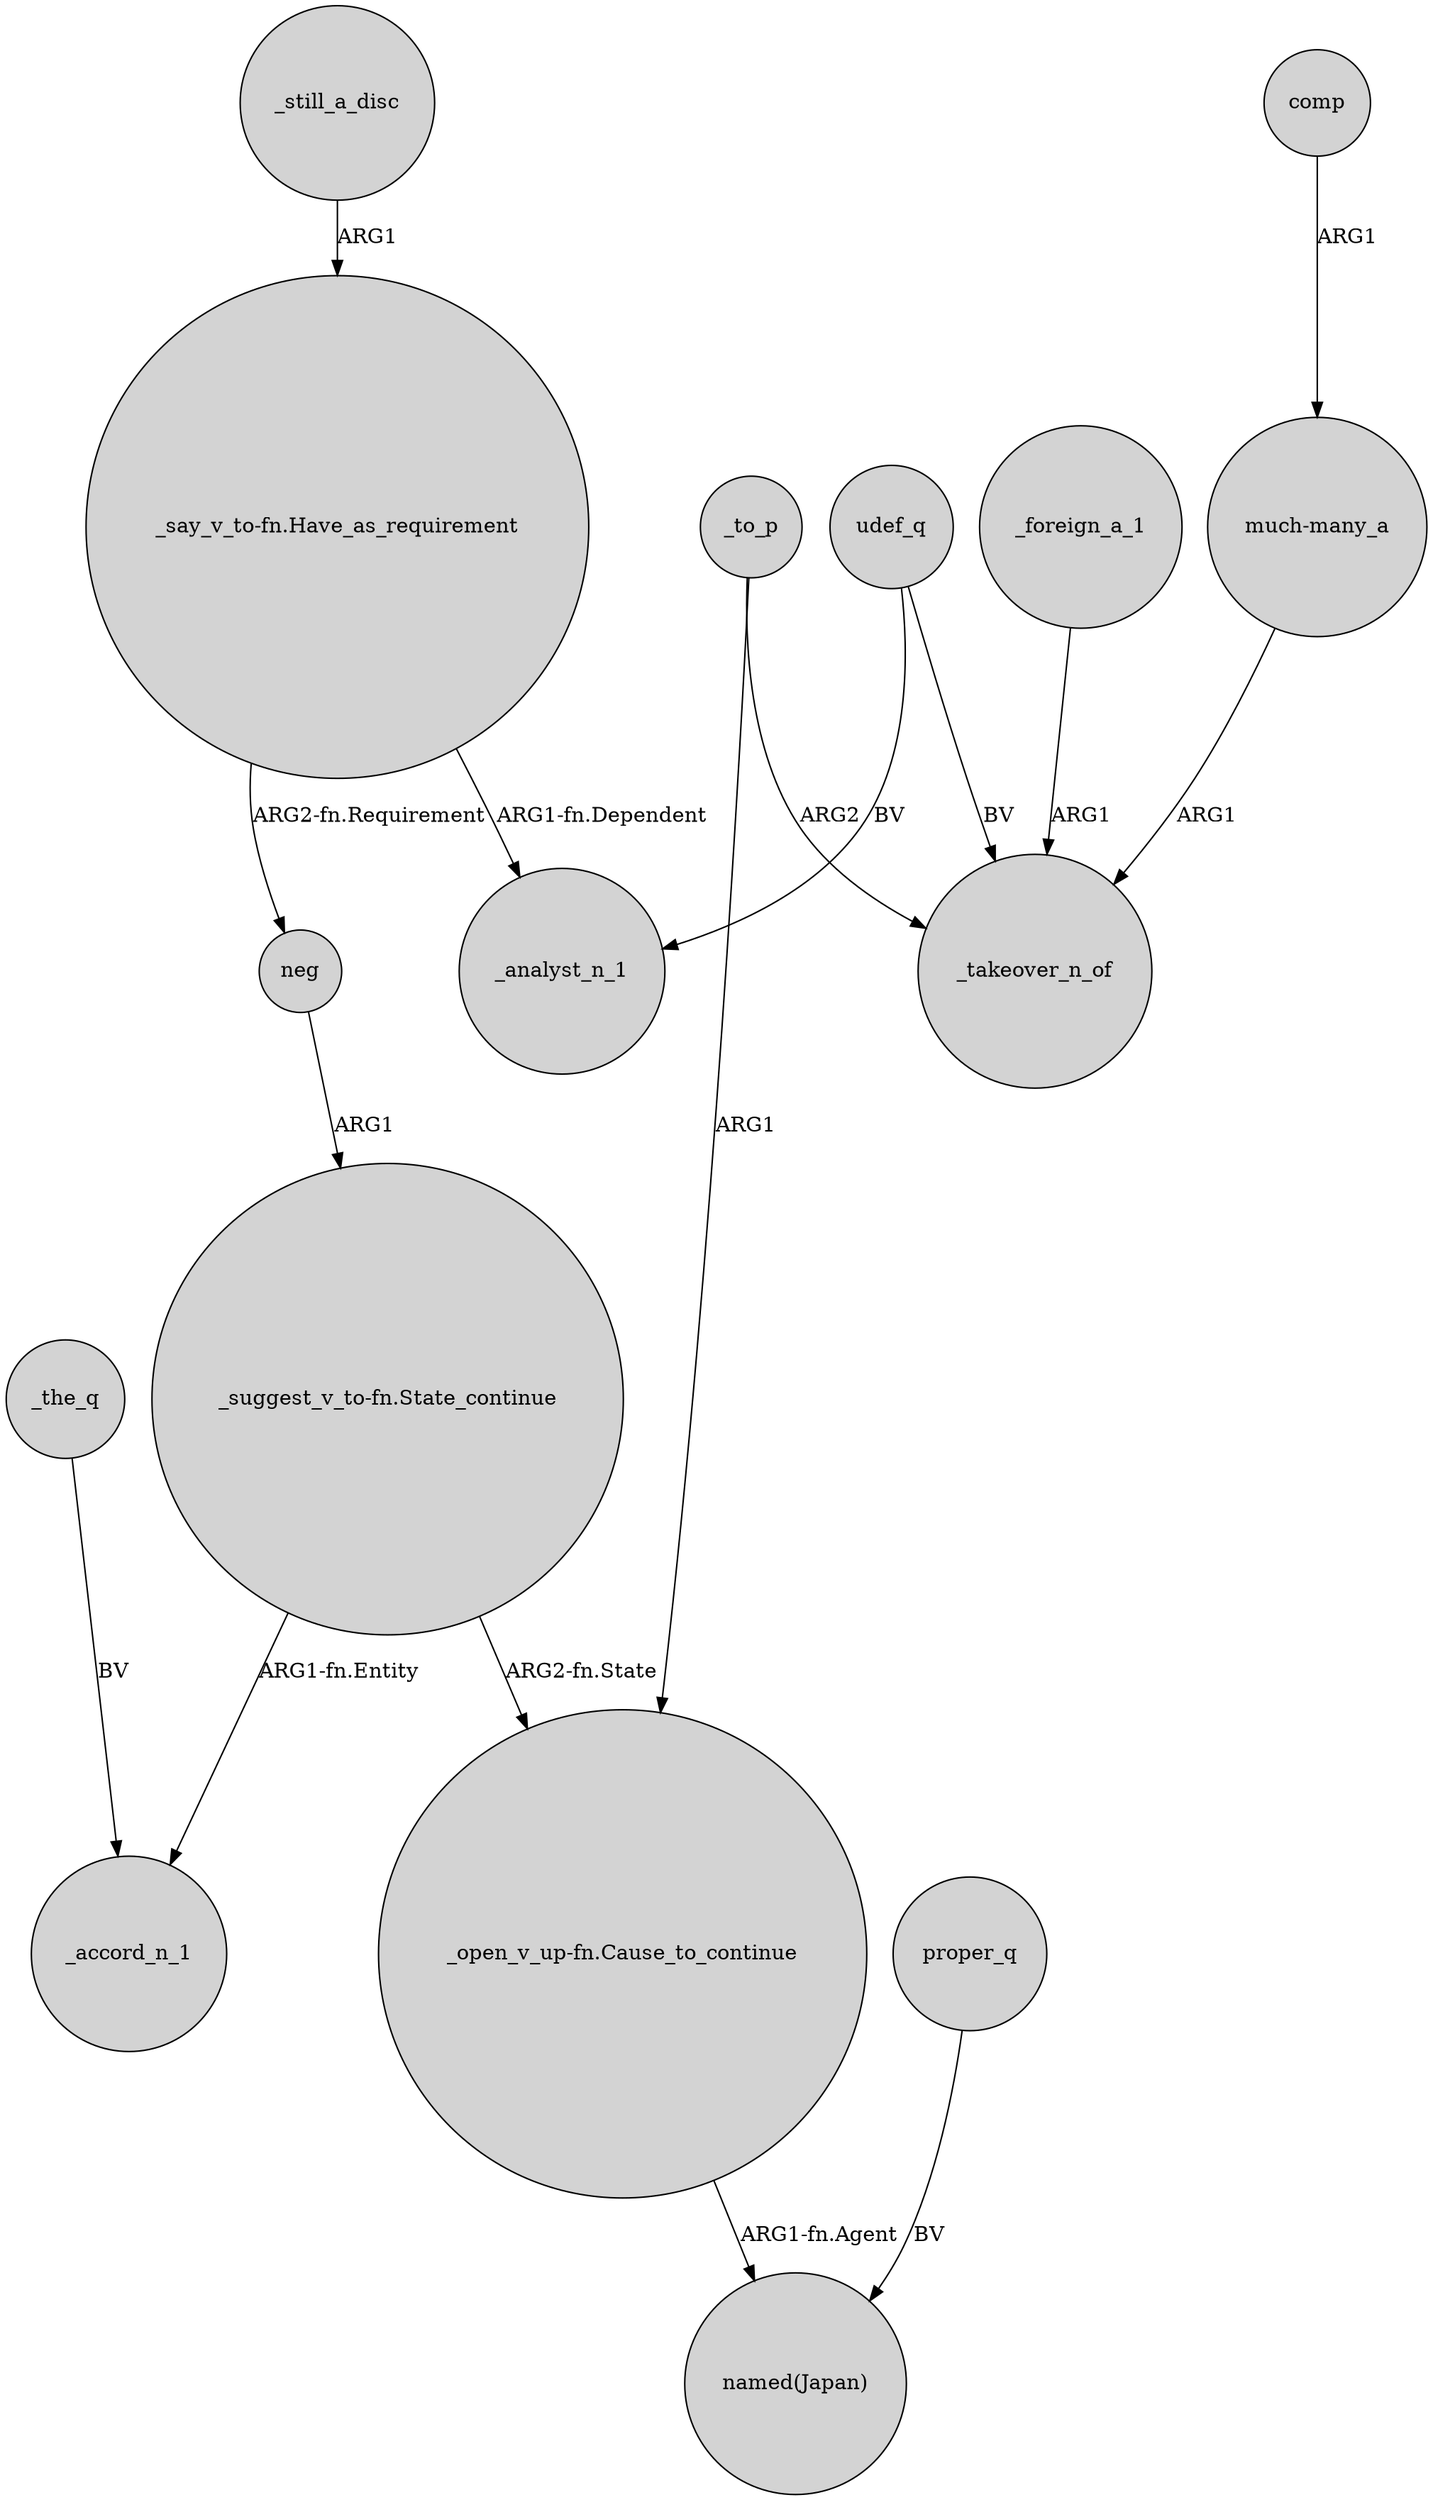 digraph {
	node [shape=circle style=filled]
	_the_q -> _accord_n_1 [label=BV]
	_foreign_a_1 -> _takeover_n_of [label=ARG1]
	"_say_v_to-fn.Have_as_requirement" -> neg [label="ARG2-fn.Requirement"]
	_still_a_disc -> "_say_v_to-fn.Have_as_requirement" [label=ARG1]
	"_open_v_up-fn.Cause_to_continue" -> "named(Japan)" [label="ARG1-fn.Agent"]
	proper_q -> "named(Japan)" [label=BV]
	"_say_v_to-fn.Have_as_requirement" -> _analyst_n_1 [label="ARG1-fn.Dependent"]
	"_suggest_v_to-fn.State_continue" -> _accord_n_1 [label="ARG1-fn.Entity"]
	udef_q -> _analyst_n_1 [label=BV]
	_to_p -> "_open_v_up-fn.Cause_to_continue" [label=ARG1]
	"much-many_a" -> _takeover_n_of [label=ARG1]
	"_suggest_v_to-fn.State_continue" -> "_open_v_up-fn.Cause_to_continue" [label="ARG2-fn.State"]
	udef_q -> _takeover_n_of [label=BV]
	_to_p -> _takeover_n_of [label=ARG2]
	comp -> "much-many_a" [label=ARG1]
	neg -> "_suggest_v_to-fn.State_continue" [label=ARG1]
}

